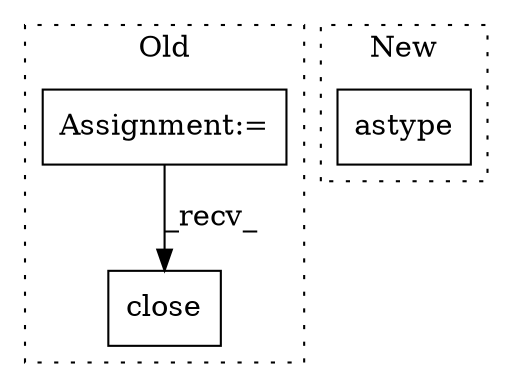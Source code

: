 digraph G {
subgraph cluster0 {
1 [label="close" a="32" s="1351" l="7" shape="box"];
3 [label="Assignment:=" a="7" s="1024" l="1" shape="box"];
label = "Old";
style="dotted";
}
subgraph cluster1 {
2 [label="astype" a="32" s="1039,1057" l="7,1" shape="box"];
label = "New";
style="dotted";
}
3 -> 1 [label="_recv_"];
}